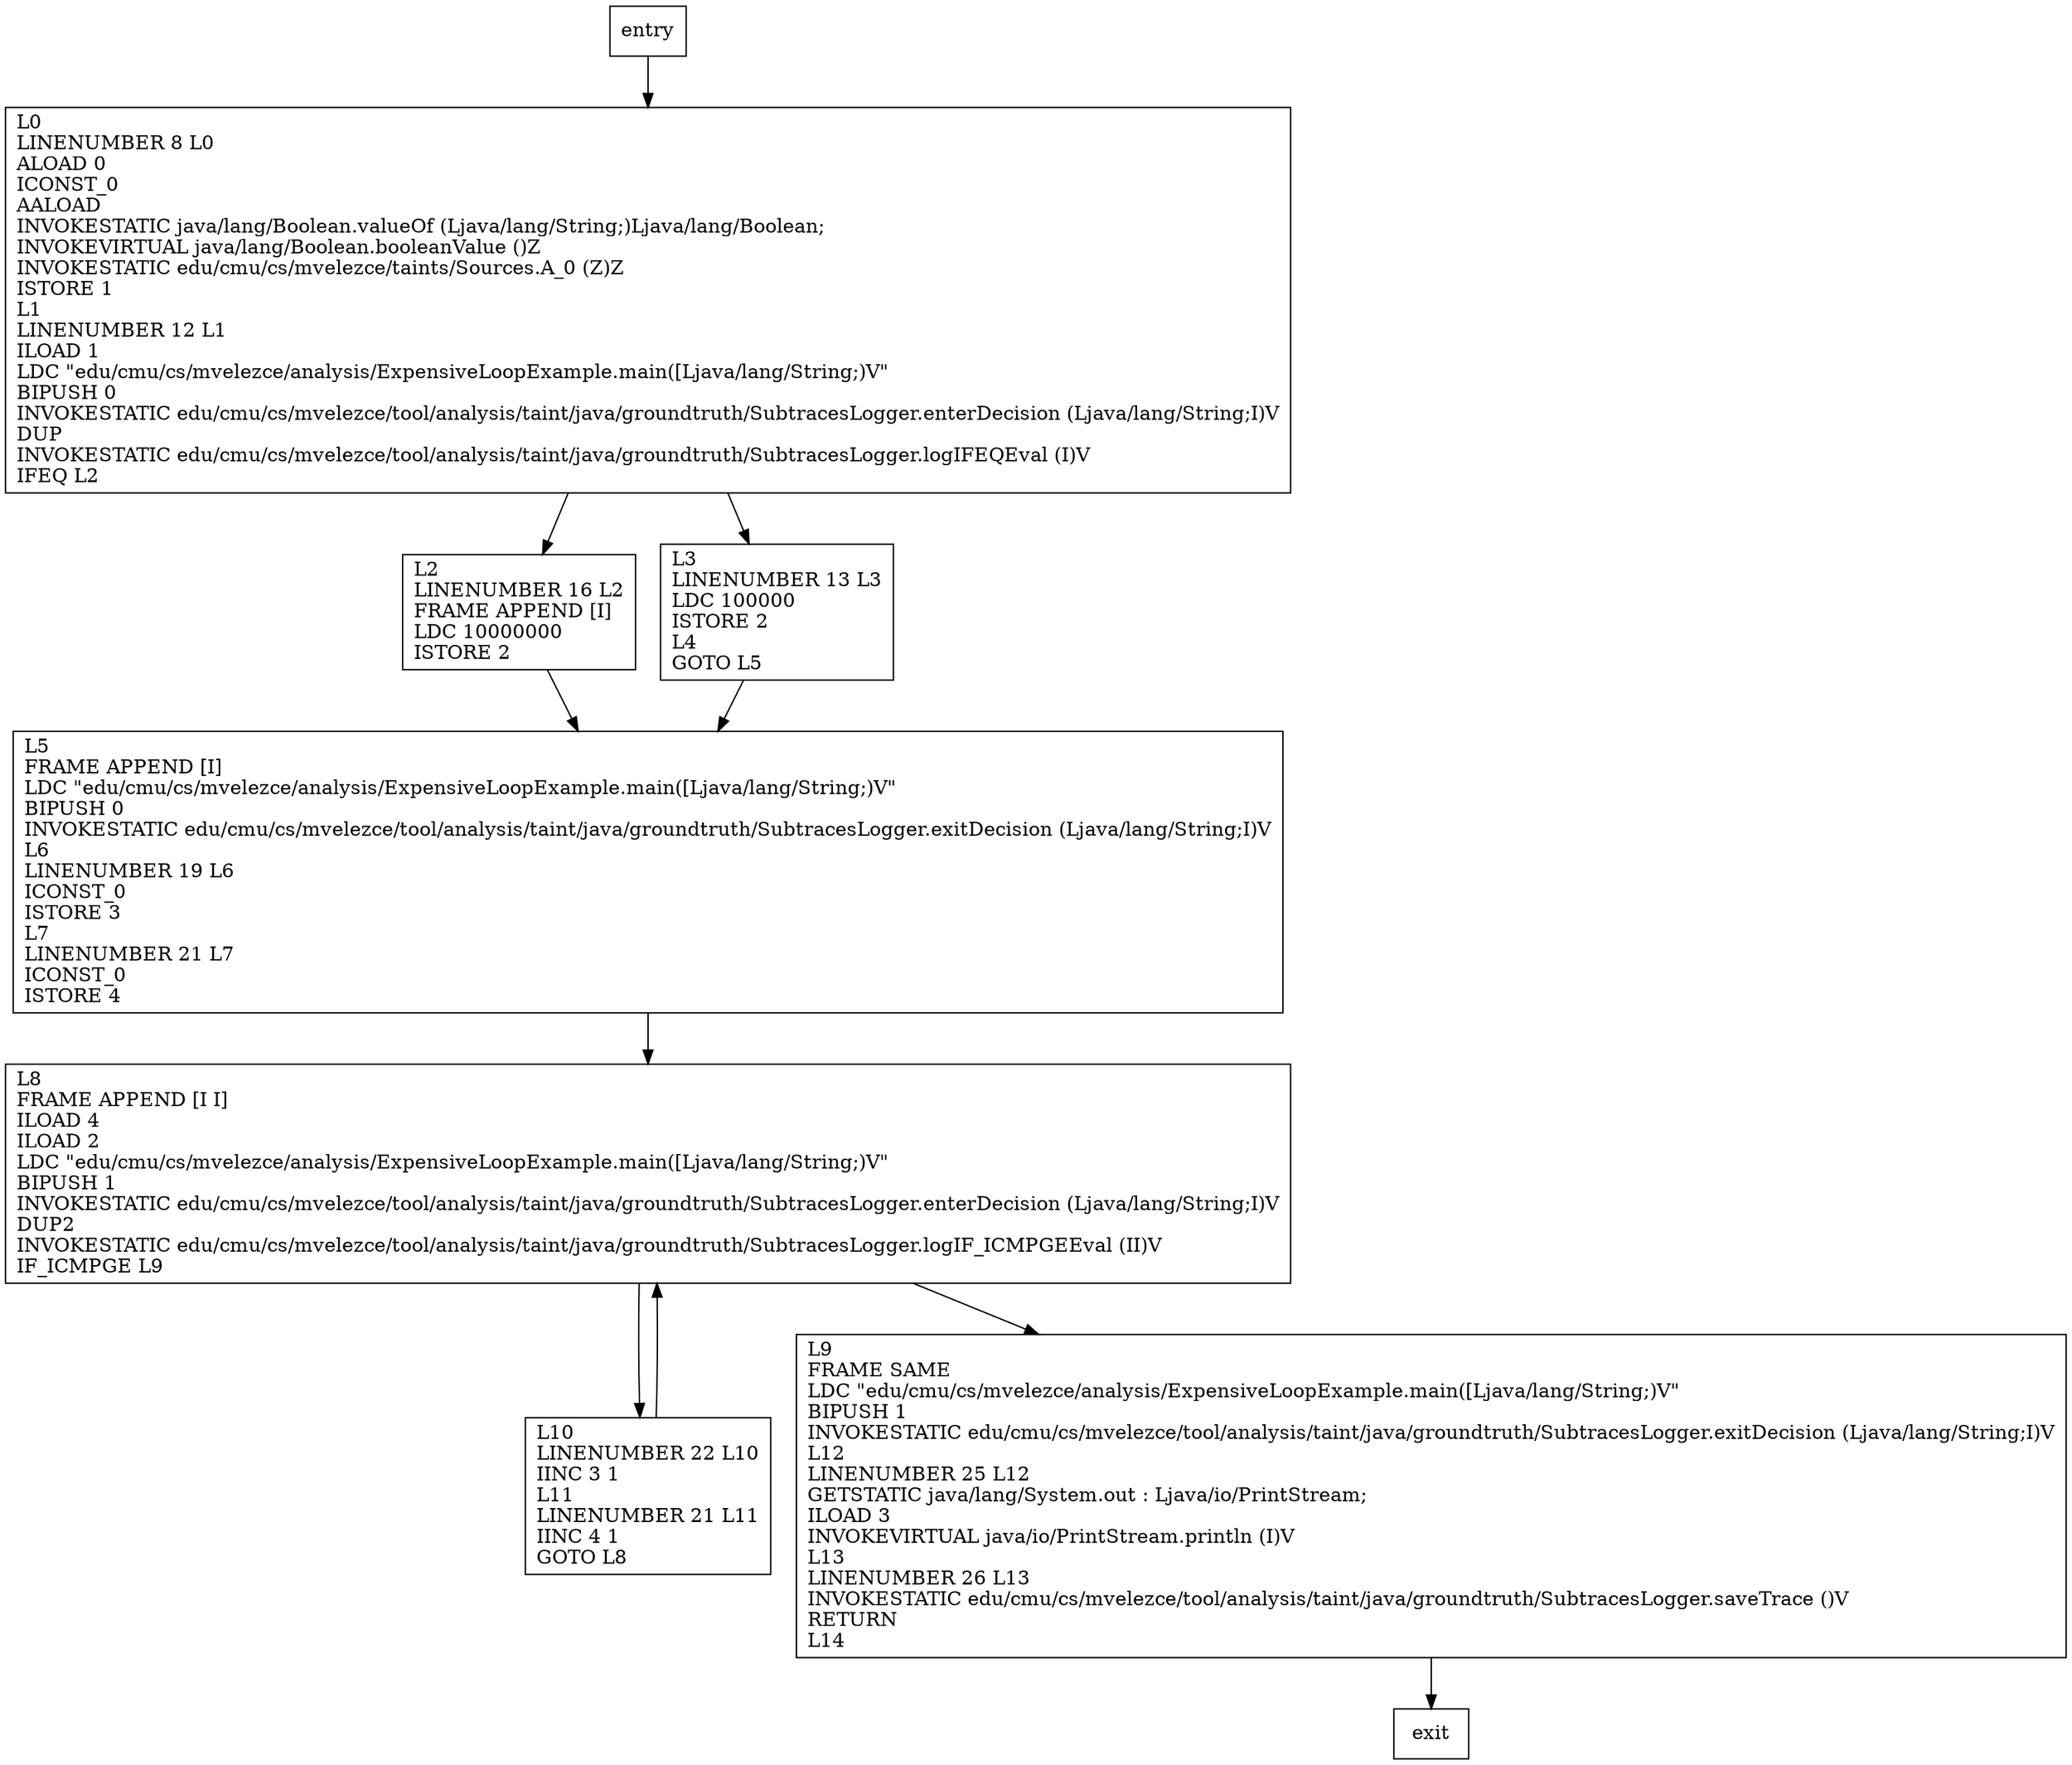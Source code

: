 digraph main {
node [shape=record];
1176907715 [label="L2\lLINENUMBER 16 L2\lFRAME APPEND [I]\lLDC 10000000\lISTORE 2\l"];
1286110654 [label="L3\lLINENUMBER 13 L3\lLDC 100000\lISTORE 2\lL4\lGOTO L5\l"];
190525344 [label="L0\lLINENUMBER 8 L0\lALOAD 0\lICONST_0\lAALOAD\lINVOKESTATIC java/lang/Boolean.valueOf (Ljava/lang/String;)Ljava/lang/Boolean;\lINVOKEVIRTUAL java/lang/Boolean.booleanValue ()Z\lINVOKESTATIC edu/cmu/cs/mvelezce/taints/Sources.A_0 (Z)Z\lISTORE 1\lL1\lLINENUMBER 12 L1\lILOAD 1\lLDC \"edu/cmu/cs/mvelezce/analysis/ExpensiveLoopExample.main([Ljava/lang/String;)V\"\lBIPUSH 0\lINVOKESTATIC edu/cmu/cs/mvelezce/tool/analysis/taint/java/groundtruth/SubtracesLogger.enterDecision (Ljava/lang/String;I)V\lDUP\lINVOKESTATIC edu/cmu/cs/mvelezce/tool/analysis/taint/java/groundtruth/SubtracesLogger.logIFEQEval (I)V\lIFEQ L2\l"];
2082139482 [label="L8\lFRAME APPEND [I I]\lILOAD 4\lILOAD 2\lLDC \"edu/cmu/cs/mvelezce/analysis/ExpensiveLoopExample.main([Ljava/lang/String;)V\"\lBIPUSH 1\lINVOKESTATIC edu/cmu/cs/mvelezce/tool/analysis/taint/java/groundtruth/SubtracesLogger.enterDecision (Ljava/lang/String;I)V\lDUP2\lINVOKESTATIC edu/cmu/cs/mvelezce/tool/analysis/taint/java/groundtruth/SubtracesLogger.logIF_ICMPGEEval (II)V\lIF_ICMPGE L9\l"];
188063021 [label="L10\lLINENUMBER 22 L10\lIINC 3 1\lL11\lLINENUMBER 21 L11\lIINC 4 1\lGOTO L8\l"];
787407112 [label="L5\lFRAME APPEND [I]\lLDC \"edu/cmu/cs/mvelezce/analysis/ExpensiveLoopExample.main([Ljava/lang/String;)V\"\lBIPUSH 0\lINVOKESTATIC edu/cmu/cs/mvelezce/tool/analysis/taint/java/groundtruth/SubtracesLogger.exitDecision (Ljava/lang/String;I)V\lL6\lLINENUMBER 19 L6\lICONST_0\lISTORE 3\lL7\lLINENUMBER 21 L7\lICONST_0\lISTORE 4\l"];
83838072 [label="L9\lFRAME SAME\lLDC \"edu/cmu/cs/mvelezce/analysis/ExpensiveLoopExample.main([Ljava/lang/String;)V\"\lBIPUSH 1\lINVOKESTATIC edu/cmu/cs/mvelezce/tool/analysis/taint/java/groundtruth/SubtracesLogger.exitDecision (Ljava/lang/String;I)V\lL12\lLINENUMBER 25 L12\lGETSTATIC java/lang/System.out : Ljava/io/PrintStream;\lILOAD 3\lINVOKEVIRTUAL java/io/PrintStream.println (I)V\lL13\lLINENUMBER 26 L13\lINVOKESTATIC edu/cmu/cs/mvelezce/tool/analysis/taint/java/groundtruth/SubtracesLogger.saveTrace ()V\lRETURN\lL14\l"];
entry;
exit;
entry -> 190525344;
1176907715 -> 787407112;
1286110654 -> 787407112;
190525344 -> 1176907715;
190525344 -> 1286110654;
2082139482 -> 188063021;
2082139482 -> 83838072;
188063021 -> 2082139482;
787407112 -> 2082139482;
83838072 -> exit;
}
